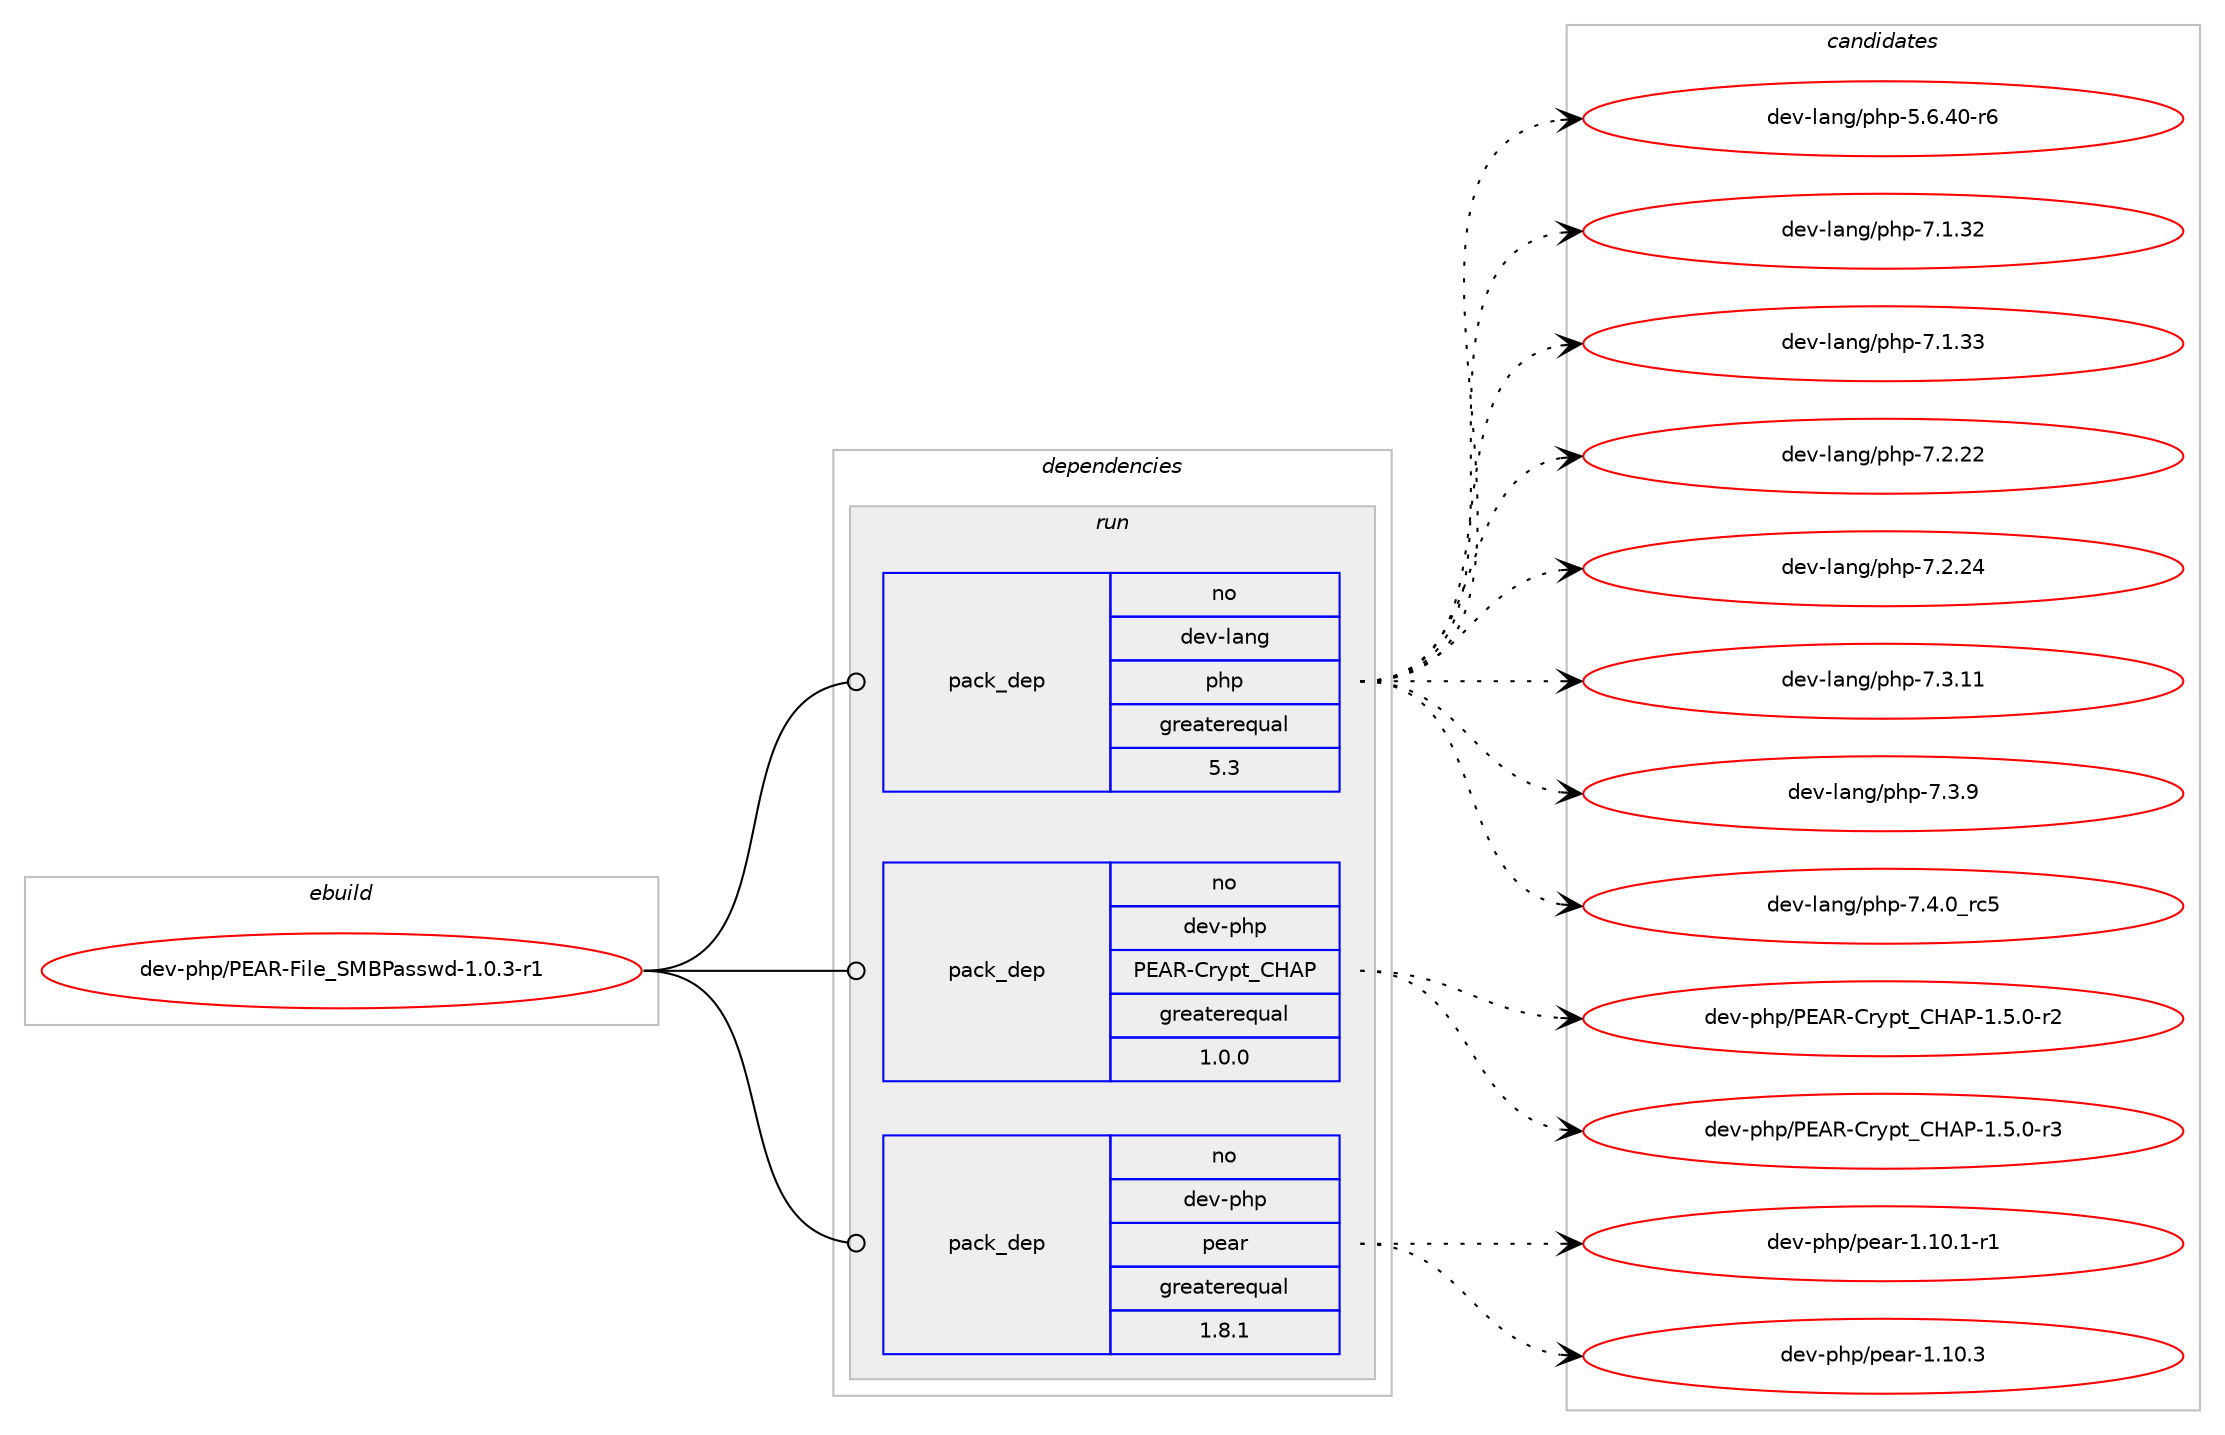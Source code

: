 digraph prolog {

# *************
# Graph options
# *************

newrank=true;
concentrate=true;
compound=true;
graph [rankdir=LR,fontname=Helvetica,fontsize=10,ranksep=1.5];#, ranksep=2.5, nodesep=0.2];
edge  [arrowhead=vee];
node  [fontname=Helvetica,fontsize=10];

# **********
# The ebuild
# **********

subgraph cluster_leftcol {
color=gray;
rank=same;
label=<<i>ebuild</i>>;
id [label="dev-php/PEAR-File_SMBPasswd-1.0.3-r1", color=red, width=4, href="../dev-php/PEAR-File_SMBPasswd-1.0.3-r1.svg"];
}

# ****************
# The dependencies
# ****************

subgraph cluster_midcol {
color=gray;
label=<<i>dependencies</i>>;
subgraph cluster_compile {
fillcolor="#eeeeee";
style=filled;
label=<<i>compile</i>>;
}
subgraph cluster_compileandrun {
fillcolor="#eeeeee";
style=filled;
label=<<i>compile and run</i>>;
}
subgraph cluster_run {
fillcolor="#eeeeee";
style=filled;
label=<<i>run</i>>;
subgraph pack442641 {
dependency588979 [label=<<TABLE BORDER="0" CELLBORDER="1" CELLSPACING="0" CELLPADDING="4" WIDTH="220"><TR><TD ROWSPAN="6" CELLPADDING="30">pack_dep</TD></TR><TR><TD WIDTH="110">no</TD></TR><TR><TD>dev-lang</TD></TR><TR><TD>php</TD></TR><TR><TD>greaterequal</TD></TR><TR><TD>5.3</TD></TR></TABLE>>, shape=none, color=blue];
}
id:e -> dependency588979:w [weight=20,style="solid",arrowhead="odot"];
subgraph pack442642 {
dependency588980 [label=<<TABLE BORDER="0" CELLBORDER="1" CELLSPACING="0" CELLPADDING="4" WIDTH="220"><TR><TD ROWSPAN="6" CELLPADDING="30">pack_dep</TD></TR><TR><TD WIDTH="110">no</TD></TR><TR><TD>dev-php</TD></TR><TR><TD>PEAR-Crypt_CHAP</TD></TR><TR><TD>greaterequal</TD></TR><TR><TD>1.0.0</TD></TR></TABLE>>, shape=none, color=blue];
}
id:e -> dependency588980:w [weight=20,style="solid",arrowhead="odot"];
subgraph pack442643 {
dependency588981 [label=<<TABLE BORDER="0" CELLBORDER="1" CELLSPACING="0" CELLPADDING="4" WIDTH="220"><TR><TD ROWSPAN="6" CELLPADDING="30">pack_dep</TD></TR><TR><TD WIDTH="110">no</TD></TR><TR><TD>dev-php</TD></TR><TR><TD>pear</TD></TR><TR><TD>greaterequal</TD></TR><TR><TD>1.8.1</TD></TR></TABLE>>, shape=none, color=blue];
}
id:e -> dependency588981:w [weight=20,style="solid",arrowhead="odot"];
}
}

# **************
# The candidates
# **************

subgraph cluster_choices {
rank=same;
color=gray;
label=<<i>candidates</i>>;

subgraph choice442641 {
color=black;
nodesep=1;
choice100101118451089711010347112104112455346544652484511454 [label="dev-lang/php-5.6.40-r6", color=red, width=4,href="../dev-lang/php-5.6.40-r6.svg"];
choice10010111845108971101034711210411245554649465150 [label="dev-lang/php-7.1.32", color=red, width=4,href="../dev-lang/php-7.1.32.svg"];
choice10010111845108971101034711210411245554649465151 [label="dev-lang/php-7.1.33", color=red, width=4,href="../dev-lang/php-7.1.33.svg"];
choice10010111845108971101034711210411245554650465050 [label="dev-lang/php-7.2.22", color=red, width=4,href="../dev-lang/php-7.2.22.svg"];
choice10010111845108971101034711210411245554650465052 [label="dev-lang/php-7.2.24", color=red, width=4,href="../dev-lang/php-7.2.24.svg"];
choice10010111845108971101034711210411245554651464949 [label="dev-lang/php-7.3.11", color=red, width=4,href="../dev-lang/php-7.3.11.svg"];
choice100101118451089711010347112104112455546514657 [label="dev-lang/php-7.3.9", color=red, width=4,href="../dev-lang/php-7.3.9.svg"];
choice100101118451089711010347112104112455546524648951149953 [label="dev-lang/php-7.4.0_rc5", color=red, width=4,href="../dev-lang/php-7.4.0_rc5.svg"];
dependency588979:e -> choice100101118451089711010347112104112455346544652484511454:w [style=dotted,weight="100"];
dependency588979:e -> choice10010111845108971101034711210411245554649465150:w [style=dotted,weight="100"];
dependency588979:e -> choice10010111845108971101034711210411245554649465151:w [style=dotted,weight="100"];
dependency588979:e -> choice10010111845108971101034711210411245554650465050:w [style=dotted,weight="100"];
dependency588979:e -> choice10010111845108971101034711210411245554650465052:w [style=dotted,weight="100"];
dependency588979:e -> choice10010111845108971101034711210411245554651464949:w [style=dotted,weight="100"];
dependency588979:e -> choice100101118451089711010347112104112455546514657:w [style=dotted,weight="100"];
dependency588979:e -> choice100101118451089711010347112104112455546524648951149953:w [style=dotted,weight="100"];
}
subgraph choice442642 {
color=black;
nodesep=1;
choice100101118451121041124780696582456711412111211695677265804549465346484511450 [label="dev-php/PEAR-Crypt_CHAP-1.5.0-r2", color=red, width=4,href="../dev-php/PEAR-Crypt_CHAP-1.5.0-r2.svg"];
choice100101118451121041124780696582456711412111211695677265804549465346484511451 [label="dev-php/PEAR-Crypt_CHAP-1.5.0-r3", color=red, width=4,href="../dev-php/PEAR-Crypt_CHAP-1.5.0-r3.svg"];
dependency588980:e -> choice100101118451121041124780696582456711412111211695677265804549465346484511450:w [style=dotted,weight="100"];
dependency588980:e -> choice100101118451121041124780696582456711412111211695677265804549465346484511451:w [style=dotted,weight="100"];
}
subgraph choice442643 {
color=black;
nodesep=1;
choice100101118451121041124711210197114454946494846494511449 [label="dev-php/pear-1.10.1-r1", color=red, width=4,href="../dev-php/pear-1.10.1-r1.svg"];
choice10010111845112104112471121019711445494649484651 [label="dev-php/pear-1.10.3", color=red, width=4,href="../dev-php/pear-1.10.3.svg"];
dependency588981:e -> choice100101118451121041124711210197114454946494846494511449:w [style=dotted,weight="100"];
dependency588981:e -> choice10010111845112104112471121019711445494649484651:w [style=dotted,weight="100"];
}
}

}
